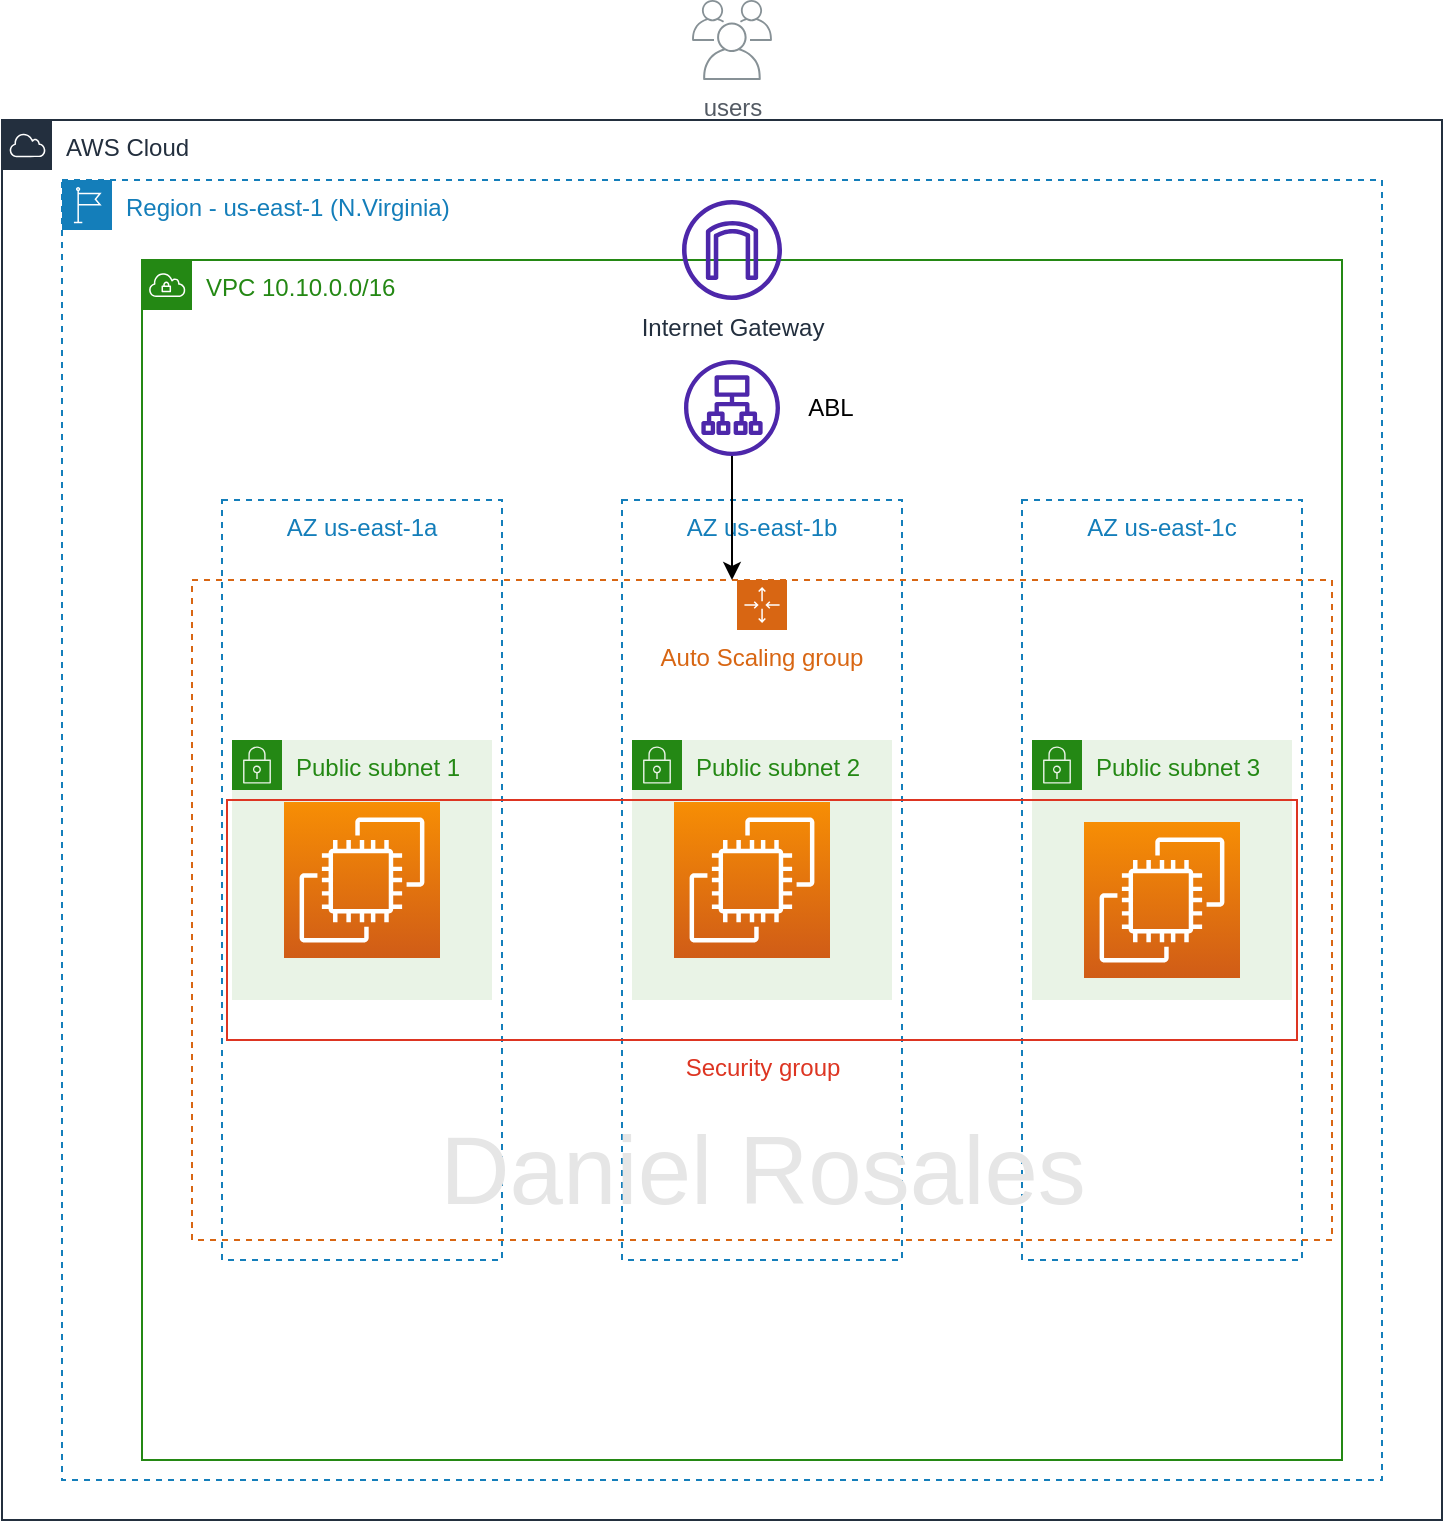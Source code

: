 <mxfile version="21.6.5" type="github">
  <diagram name="Page-1" id="G7_cqebCKSD9eZdu1EWZ">
    <mxGraphModel dx="1420" dy="751" grid="1" gridSize="10" guides="1" tooltips="1" connect="1" arrows="1" fold="1" page="1" pageScale="1" pageWidth="850" pageHeight="1100" math="0" shadow="0">
      <root>
        <mxCell id="0" />
        <mxCell id="1" parent="0" />
        <mxCell id="RzLPxXJ_GskmvNocUeyB-3" value="AWS Cloud" style="points=[[0,0],[0.25,0],[0.5,0],[0.75,0],[1,0],[1,0.25],[1,0.5],[1,0.75],[1,1],[0.75,1],[0.5,1],[0.25,1],[0,1],[0,0.75],[0,0.5],[0,0.25]];outlineConnect=0;gradientColor=none;html=1;whiteSpace=wrap;fontSize=12;fontStyle=0;container=1;pointerEvents=0;collapsible=0;recursiveResize=0;shape=mxgraph.aws4.group;grIcon=mxgraph.aws4.group_aws_cloud;strokeColor=#232F3E;fillColor=none;verticalAlign=top;align=left;spacingLeft=30;fontColor=#232F3E;dashed=0;" vertex="1" parent="1">
          <mxGeometry x="60" y="180" width="720" height="700" as="geometry" />
        </mxCell>
        <mxCell id="RzLPxXJ_GskmvNocUeyB-4" value="Region - us-east-1 (N.Virginia)" style="points=[[0,0],[0.25,0],[0.5,0],[0.75,0],[1,0],[1,0.25],[1,0.5],[1,0.75],[1,1],[0.75,1],[0.5,1],[0.25,1],[0,1],[0,0.75],[0,0.5],[0,0.25]];outlineConnect=0;gradientColor=none;html=1;whiteSpace=wrap;fontSize=12;fontStyle=0;container=1;pointerEvents=0;collapsible=0;recursiveResize=0;shape=mxgraph.aws4.group;grIcon=mxgraph.aws4.group_region;strokeColor=#147EBA;fillColor=none;verticalAlign=top;align=left;spacingLeft=30;fontColor=#147EBA;dashed=1;" vertex="1" parent="RzLPxXJ_GskmvNocUeyB-3">
          <mxGeometry x="30" y="30" width="660" height="650" as="geometry" />
        </mxCell>
        <mxCell id="RzLPxXJ_GskmvNocUeyB-5" value="&lt;font color=&quot;#248814&quot;&gt;VPC 10.10.0.0/16&lt;/font&gt;" style="points=[[0,0],[0.25,0],[0.5,0],[0.75,0],[1,0],[1,0.25],[1,0.5],[1,0.75],[1,1],[0.75,1],[0.5,1],[0.25,1],[0,1],[0,0.75],[0,0.5],[0,0.25]];outlineConnect=0;gradientColor=none;html=1;whiteSpace=wrap;fontSize=12;fontStyle=0;container=1;pointerEvents=0;collapsible=0;recursiveResize=0;shape=mxgraph.aws4.group;grIcon=mxgraph.aws4.group_vpc;strokeColor=#248814;fillColor=none;verticalAlign=top;align=left;spacingLeft=30;fontColor=#AAB7B8;dashed=0;" vertex="1" parent="RzLPxXJ_GskmvNocUeyB-4">
          <mxGeometry x="40" y="40" width="600" height="600" as="geometry" />
        </mxCell>
        <mxCell id="RzLPxXJ_GskmvNocUeyB-9" value="AZ us-east-1c" style="fillColor=none;strokeColor=#147EBA;dashed=1;verticalAlign=top;fontStyle=0;fontColor=#147EBA;whiteSpace=wrap;html=1;" vertex="1" parent="RzLPxXJ_GskmvNocUeyB-5">
          <mxGeometry x="440" y="120" width="140" height="380" as="geometry" />
        </mxCell>
        <mxCell id="RzLPxXJ_GskmvNocUeyB-10" value="AZ us-east-1b" style="fillColor=none;strokeColor=#147EBA;dashed=1;verticalAlign=top;fontStyle=0;fontColor=#147EBA;whiteSpace=wrap;html=1;" vertex="1" parent="RzLPxXJ_GskmvNocUeyB-5">
          <mxGeometry x="240" y="120" width="140" height="380" as="geometry" />
        </mxCell>
        <mxCell id="RzLPxXJ_GskmvNocUeyB-11" value="AZ us-east-1a" style="fillColor=none;strokeColor=#147EBA;dashed=1;verticalAlign=top;fontStyle=0;fontColor=#147EBA;whiteSpace=wrap;html=1;" vertex="1" parent="RzLPxXJ_GskmvNocUeyB-5">
          <mxGeometry x="40" y="120" width="140" height="380" as="geometry" />
        </mxCell>
        <mxCell id="RzLPxXJ_GskmvNocUeyB-12" value="Public subnet 1" style="points=[[0,0],[0.25,0],[0.5,0],[0.75,0],[1,0],[1,0.25],[1,0.5],[1,0.75],[1,1],[0.75,1],[0.5,1],[0.25,1],[0,1],[0,0.75],[0,0.5],[0,0.25]];outlineConnect=0;gradientColor=none;html=1;whiteSpace=wrap;fontSize=12;fontStyle=0;container=1;pointerEvents=0;collapsible=0;recursiveResize=0;shape=mxgraph.aws4.group;grIcon=mxgraph.aws4.group_security_group;grStroke=0;strokeColor=#248814;fillColor=#E9F3E6;verticalAlign=top;align=left;spacingLeft=30;fontColor=#248814;dashed=0;" vertex="1" parent="RzLPxXJ_GskmvNocUeyB-5">
          <mxGeometry x="45" y="240" width="130" height="130" as="geometry" />
        </mxCell>
        <mxCell id="RzLPxXJ_GskmvNocUeyB-13" value="Public subnet 2" style="points=[[0,0],[0.25,0],[0.5,0],[0.75,0],[1,0],[1,0.25],[1,0.5],[1,0.75],[1,1],[0.75,1],[0.5,1],[0.25,1],[0,1],[0,0.75],[0,0.5],[0,0.25]];outlineConnect=0;gradientColor=none;html=1;whiteSpace=wrap;fontSize=12;fontStyle=0;container=1;pointerEvents=0;collapsible=0;recursiveResize=0;shape=mxgraph.aws4.group;grIcon=mxgraph.aws4.group_security_group;grStroke=0;strokeColor=#248814;fillColor=#E9F3E6;verticalAlign=top;align=left;spacingLeft=30;fontColor=#248814;dashed=0;" vertex="1" parent="RzLPxXJ_GskmvNocUeyB-5">
          <mxGeometry x="245" y="240" width="130" height="130" as="geometry" />
        </mxCell>
        <mxCell id="RzLPxXJ_GskmvNocUeyB-17" value="Public subnet 3" style="points=[[0,0],[0.25,0],[0.5,0],[0.75,0],[1,0],[1,0.25],[1,0.5],[1,0.75],[1,1],[0.75,1],[0.5,1],[0.25,1],[0,1],[0,0.75],[0,0.5],[0,0.25]];outlineConnect=0;gradientColor=none;html=1;whiteSpace=wrap;fontSize=12;fontStyle=0;container=1;pointerEvents=0;collapsible=0;recursiveResize=0;shape=mxgraph.aws4.group;grIcon=mxgraph.aws4.group_security_group;grStroke=0;strokeColor=#248814;fillColor=#E9F3E6;verticalAlign=top;align=left;spacingLeft=30;fontColor=#248814;dashed=0;" vertex="1" parent="RzLPxXJ_GskmvNocUeyB-5">
          <mxGeometry x="445" y="240" width="130" height="130" as="geometry" />
        </mxCell>
        <mxCell id="RzLPxXJ_GskmvNocUeyB-18" value="Auto Scaling group" style="points=[[0,0],[0.25,0],[0.5,0],[0.75,0],[1,0],[1,0.25],[1,0.5],[1,0.75],[1,1],[0.75,1],[0.5,1],[0.25,1],[0,1],[0,0.75],[0,0.5],[0,0.25]];outlineConnect=0;gradientColor=none;html=1;whiteSpace=wrap;fontSize=12;fontStyle=0;container=1;pointerEvents=0;collapsible=0;recursiveResize=0;shape=mxgraph.aws4.groupCenter;grIcon=mxgraph.aws4.group_auto_scaling_group;grStroke=1;strokeColor=#D86613;fillColor=none;verticalAlign=top;align=center;fontColor=#D86613;dashed=1;spacingTop=25;" vertex="1" parent="RzLPxXJ_GskmvNocUeyB-5">
          <mxGeometry x="25" y="160" width="570" height="330" as="geometry" />
        </mxCell>
        <mxCell id="RzLPxXJ_GskmvNocUeyB-21" value="" style="sketch=0;points=[[0,0,0],[0.25,0,0],[0.5,0,0],[0.75,0,0],[1,0,0],[0,1,0],[0.25,1,0],[0.5,1,0],[0.75,1,0],[1,1,0],[0,0.25,0],[0,0.5,0],[0,0.75,0],[1,0.25,0],[1,0.5,0],[1,0.75,0]];outlineConnect=0;fontColor=#232F3E;gradientColor=#F78E04;gradientDirection=north;fillColor=#D05C17;strokeColor=#ffffff;dashed=0;verticalLabelPosition=bottom;verticalAlign=top;align=center;html=1;fontSize=12;fontStyle=0;aspect=fixed;shape=mxgraph.aws4.resourceIcon;resIcon=mxgraph.aws4.ec2;" vertex="1" parent="RzLPxXJ_GskmvNocUeyB-18">
          <mxGeometry x="446" y="121" width="78" height="78" as="geometry" />
        </mxCell>
        <mxCell id="RzLPxXJ_GskmvNocUeyB-23" value="Security group" style="fillColor=none;strokeColor=#DD3522;verticalAlign=top;fontStyle=0;fontColor=#DD3522;whiteSpace=wrap;html=1;labelPosition=center;verticalLabelPosition=bottom;align=center;" vertex="1" parent="RzLPxXJ_GskmvNocUeyB-18">
          <mxGeometry x="17.5" y="110" width="535" height="120" as="geometry" />
        </mxCell>
        <mxCell id="RzLPxXJ_GskmvNocUeyB-19" value="" style="sketch=0;points=[[0,0,0],[0.25,0,0],[0.5,0,0],[0.75,0,0],[1,0,0],[0,1,0],[0.25,1,0],[0.5,1,0],[0.75,1,0],[1,1,0],[0,0.25,0],[0,0.5,0],[0,0.75,0],[1,0.25,0],[1,0.5,0],[1,0.75,0]];outlineConnect=0;fontColor=#232F3E;gradientColor=#F78E04;gradientDirection=north;fillColor=#D05C17;strokeColor=#ffffff;dashed=0;verticalLabelPosition=bottom;verticalAlign=top;align=center;html=1;fontSize=12;fontStyle=0;aspect=fixed;shape=mxgraph.aws4.resourceIcon;resIcon=mxgraph.aws4.ec2;" vertex="1" parent="RzLPxXJ_GskmvNocUeyB-5">
          <mxGeometry x="71" y="271" width="78" height="78" as="geometry" />
        </mxCell>
        <mxCell id="RzLPxXJ_GskmvNocUeyB-20" value="" style="sketch=0;points=[[0,0,0],[0.25,0,0],[0.5,0,0],[0.75,0,0],[1,0,0],[0,1,0],[0.25,1,0],[0.5,1,0],[0.75,1,0],[1,1,0],[0,0.25,0],[0,0.5,0],[0,0.75,0],[1,0.25,0],[1,0.5,0],[1,0.75,0]];outlineConnect=0;fontColor=#232F3E;gradientColor=#F78E04;gradientDirection=north;fillColor=#D05C17;strokeColor=#ffffff;dashed=0;verticalLabelPosition=bottom;verticalAlign=top;align=center;html=1;fontSize=12;fontStyle=0;aspect=fixed;shape=mxgraph.aws4.resourceIcon;resIcon=mxgraph.aws4.ec2;" vertex="1" parent="RzLPxXJ_GskmvNocUeyB-5">
          <mxGeometry x="266" y="271" width="78" height="78" as="geometry" />
        </mxCell>
        <mxCell id="RzLPxXJ_GskmvNocUeyB-74" style="edgeStyle=orthogonalEdgeStyle;rounded=0;orthogonalLoop=1;jettySize=auto;html=1;" edge="1" parent="RzLPxXJ_GskmvNocUeyB-5" source="RzLPxXJ_GskmvNocUeyB-27" target="RzLPxXJ_GskmvNocUeyB-18">
          <mxGeometry relative="1" as="geometry">
            <Array as="points">
              <mxPoint x="295" y="120" />
              <mxPoint x="295" y="120" />
            </Array>
          </mxGeometry>
        </mxCell>
        <mxCell id="RzLPxXJ_GskmvNocUeyB-27" value="" style="sketch=0;outlineConnect=0;fontColor=#232F3E;gradientColor=none;fillColor=#4D27AA;strokeColor=none;dashed=0;verticalLabelPosition=bottom;verticalAlign=top;align=center;html=1;fontSize=12;fontStyle=0;aspect=fixed;pointerEvents=1;shape=mxgraph.aws4.application_load_balancer;" vertex="1" parent="RzLPxXJ_GskmvNocUeyB-5">
          <mxGeometry x="271" y="50" width="48" height="48" as="geometry" />
        </mxCell>
        <mxCell id="RzLPxXJ_GskmvNocUeyB-65" value="ABL" style="text;html=1;align=center;verticalAlign=middle;resizable=0;points=[];autosize=1;strokeColor=none;fillColor=none;" vertex="1" parent="RzLPxXJ_GskmvNocUeyB-5">
          <mxGeometry x="319" y="59" width="50" height="30" as="geometry" />
        </mxCell>
        <mxCell id="RzLPxXJ_GskmvNocUeyB-83" value="&lt;font color=&quot;#e6e6e6&quot; style=&quot;font-size: 48px;&quot;&gt;Daniel Rosales&lt;/font&gt;" style="text;html=1;align=center;verticalAlign=middle;resizable=0;points=[];autosize=1;strokeColor=none;fillColor=none;fontSize=48;" vertex="1" parent="RzLPxXJ_GskmvNocUeyB-5">
          <mxGeometry x="135" y="420" width="350" height="70" as="geometry" />
        </mxCell>
        <mxCell id="RzLPxXJ_GskmvNocUeyB-26" value="Internet Gateway" style="sketch=0;outlineConnect=0;fontColor=#232F3E;gradientColor=none;fillColor=#4D27AA;strokeColor=none;dashed=0;verticalLabelPosition=bottom;verticalAlign=top;align=center;html=1;fontSize=12;fontStyle=0;aspect=fixed;pointerEvents=1;shape=mxgraph.aws4.internet_gateway;" vertex="1" parent="RzLPxXJ_GskmvNocUeyB-4">
          <mxGeometry x="310" y="10" width="50" height="50" as="geometry" />
        </mxCell>
        <mxCell id="RzLPxXJ_GskmvNocUeyB-25" value="users" style="sketch=0;outlineConnect=0;gradientColor=none;fontColor=#545B64;strokeColor=none;fillColor=#879196;dashed=0;verticalLabelPosition=bottom;verticalAlign=top;align=center;html=1;fontSize=12;fontStyle=0;aspect=fixed;shape=mxgraph.aws4.illustration_users;pointerEvents=1" vertex="1" parent="1">
          <mxGeometry x="405" y="120" width="40" height="40" as="geometry" />
        </mxCell>
      </root>
    </mxGraphModel>
  </diagram>
</mxfile>
